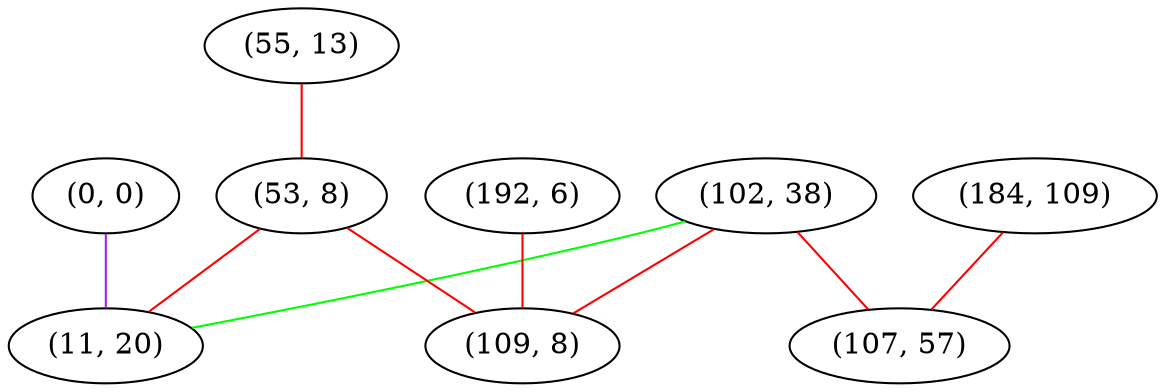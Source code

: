graph "" {
"(55, 13)";
"(102, 38)";
"(53, 8)";
"(192, 6)";
"(0, 0)";
"(11, 20)";
"(109, 8)";
"(184, 109)";
"(107, 57)";
"(55, 13)" -- "(53, 8)"  [color=red, key=0, weight=1];
"(102, 38)" -- "(107, 57)"  [color=red, key=0, weight=1];
"(102, 38)" -- "(11, 20)"  [color=green, key=0, weight=2];
"(102, 38)" -- "(109, 8)"  [color=red, key=0, weight=1];
"(53, 8)" -- "(11, 20)"  [color=red, key=0, weight=1];
"(53, 8)" -- "(109, 8)"  [color=red, key=0, weight=1];
"(192, 6)" -- "(109, 8)"  [color=red, key=0, weight=1];
"(0, 0)" -- "(11, 20)"  [color=purple, key=0, weight=4];
"(184, 109)" -- "(107, 57)"  [color=red, key=0, weight=1];
}
